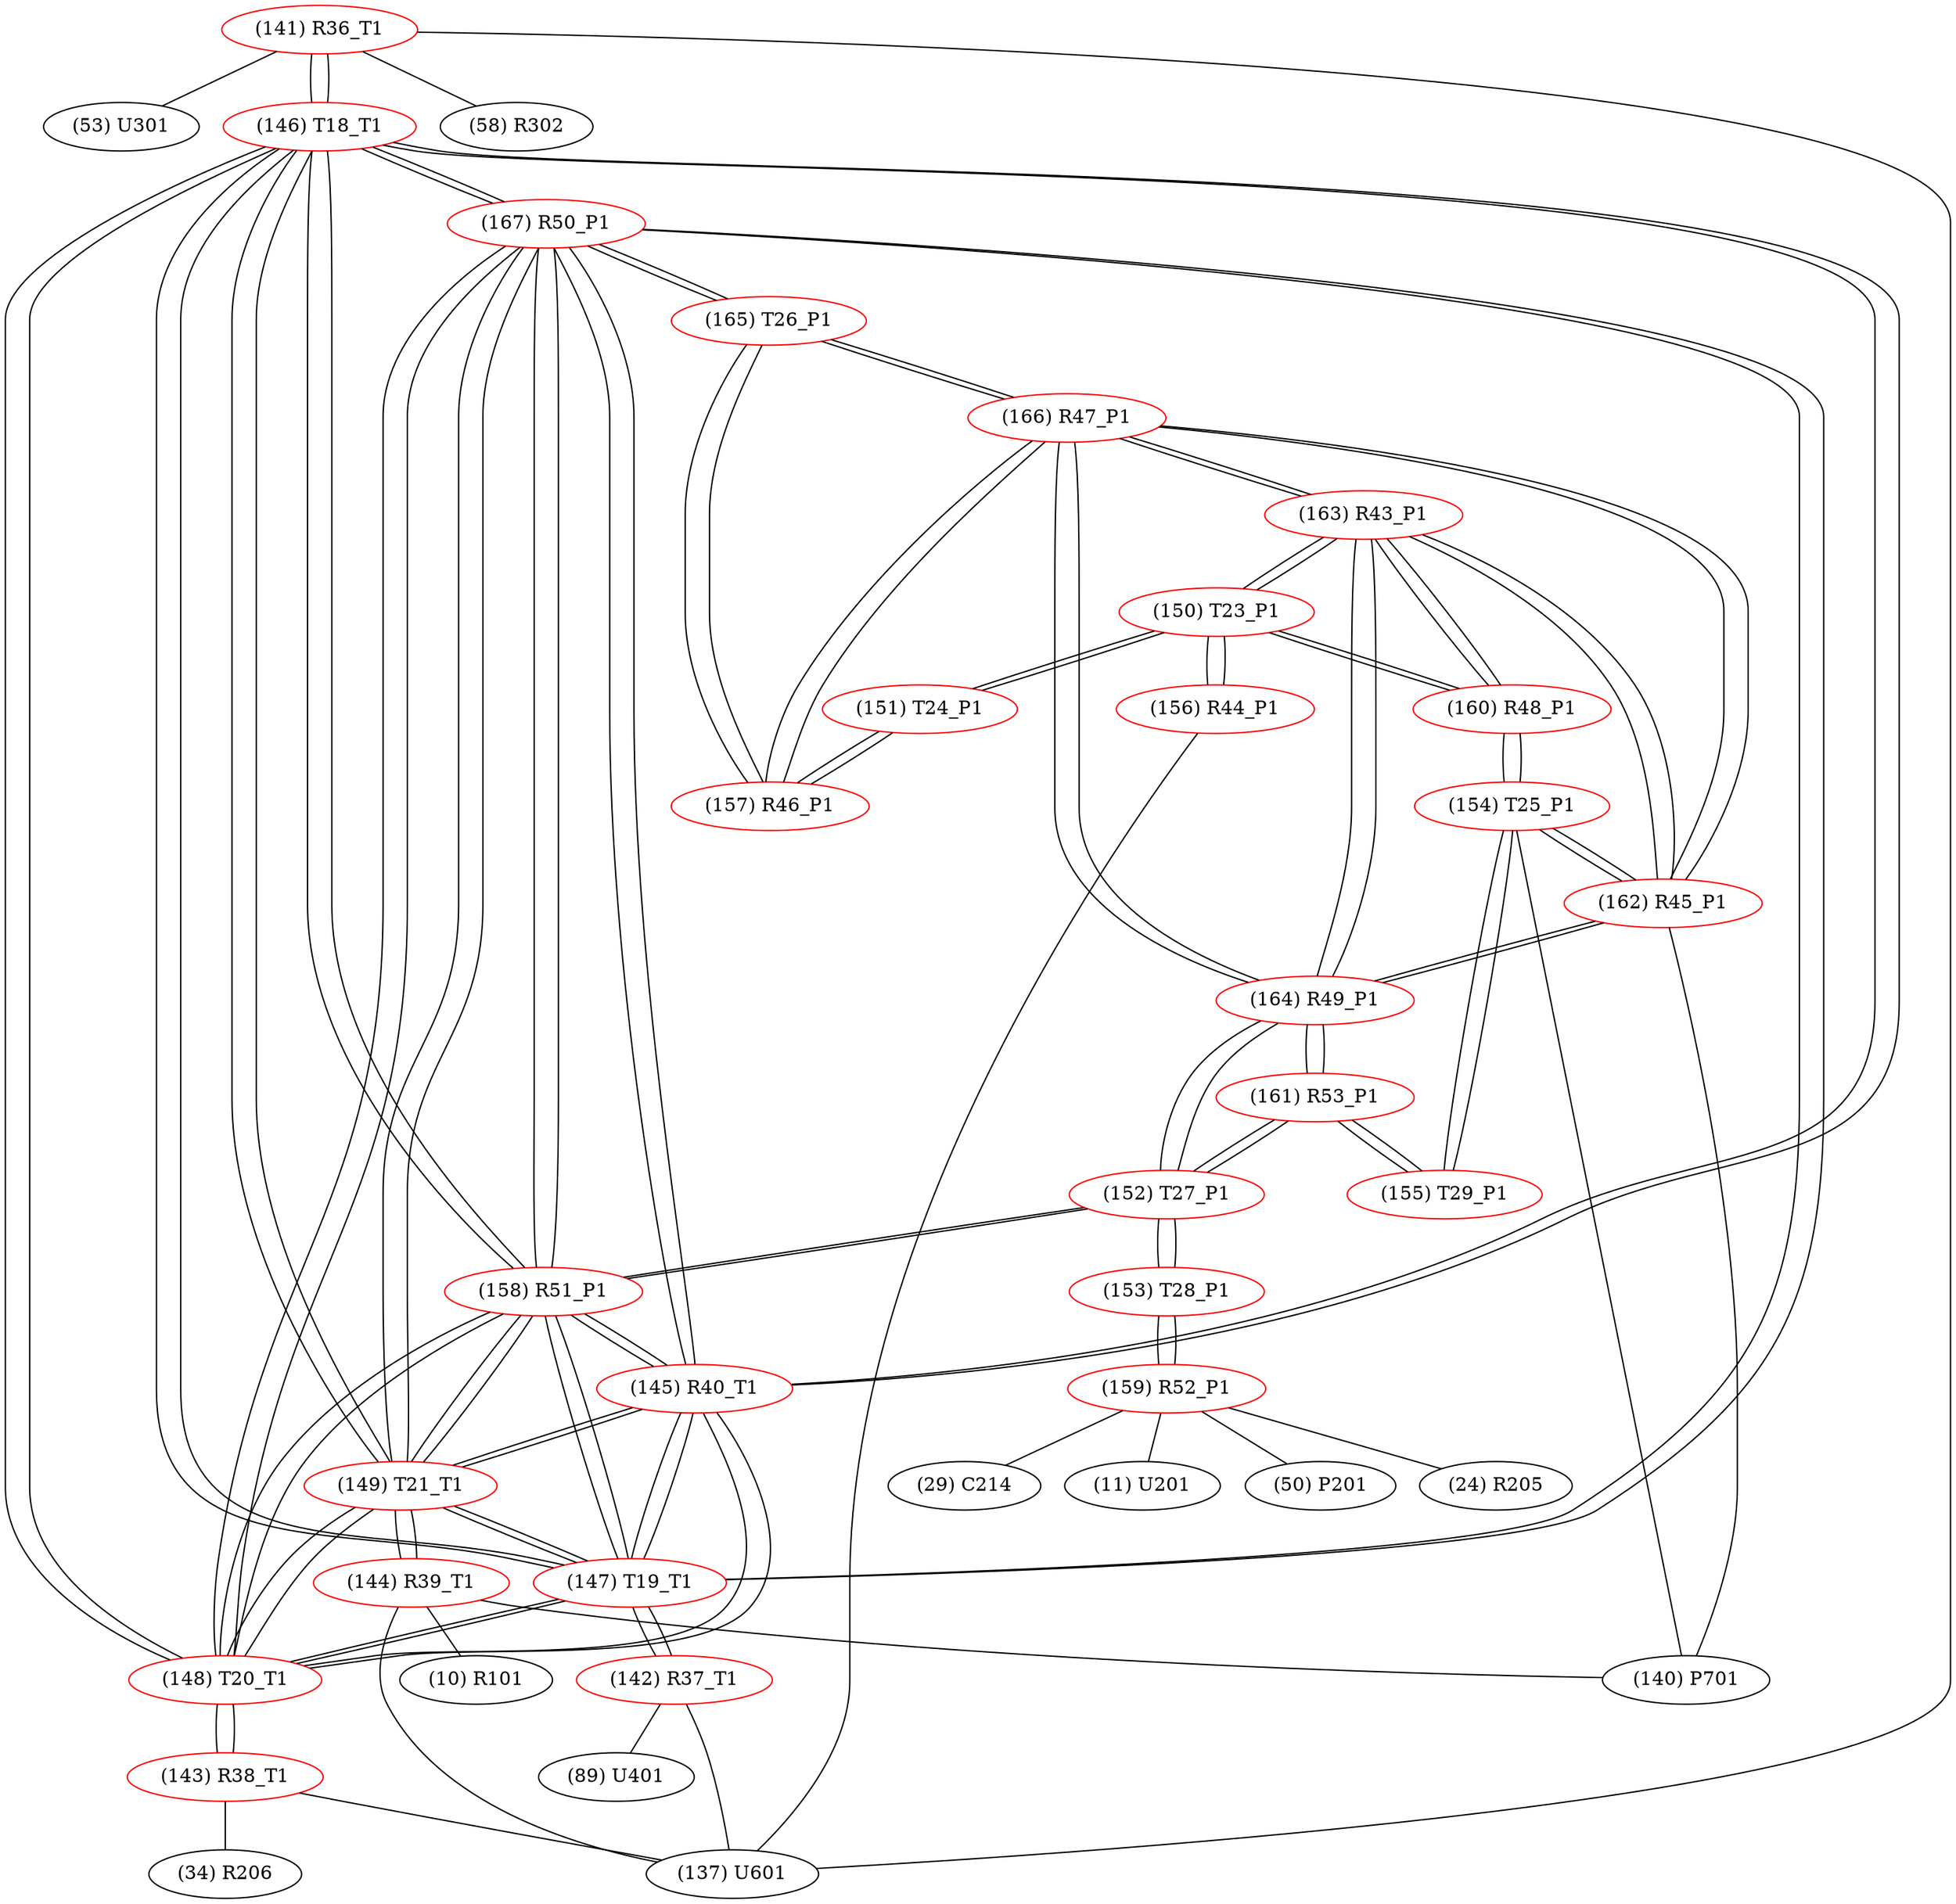 graph {
	141 [label="(141) R36_T1" color=red]
	53 [label="(53) U301"]
	137 [label="(137) U601"]
	58 [label="(58) R302"]
	146 [label="(146) T18_T1"]
	142 [label="(142) R37_T1" color=red]
	137 [label="(137) U601"]
	89 [label="(89) U401"]
	147 [label="(147) T19_T1"]
	143 [label="(143) R38_T1" color=red]
	34 [label="(34) R206"]
	137 [label="(137) U601"]
	148 [label="(148) T20_T1"]
	144 [label="(144) R39_T1" color=red]
	140 [label="(140) P701"]
	10 [label="(10) R101"]
	137 [label="(137) U601"]
	149 [label="(149) T21_T1"]
	145 [label="(145) R40_T1" color=red]
	158 [label="(158) R51_P1"]
	167 [label="(167) R50_P1"]
	146 [label="(146) T18_T1"]
	149 [label="(149) T21_T1"]
	148 [label="(148) T20_T1"]
	147 [label="(147) T19_T1"]
	146 [label="(146) T18_T1" color=red]
	141 [label="(141) R36_T1"]
	158 [label="(158) R51_P1"]
	167 [label="(167) R50_P1"]
	149 [label="(149) T21_T1"]
	148 [label="(148) T20_T1"]
	147 [label="(147) T19_T1"]
	145 [label="(145) R40_T1"]
	147 [label="(147) T19_T1" color=red]
	142 [label="(142) R37_T1"]
	158 [label="(158) R51_P1"]
	167 [label="(167) R50_P1"]
	146 [label="(146) T18_T1"]
	149 [label="(149) T21_T1"]
	148 [label="(148) T20_T1"]
	145 [label="(145) R40_T1"]
	148 [label="(148) T20_T1" color=red]
	143 [label="(143) R38_T1"]
	158 [label="(158) R51_P1"]
	167 [label="(167) R50_P1"]
	146 [label="(146) T18_T1"]
	149 [label="(149) T21_T1"]
	147 [label="(147) T19_T1"]
	145 [label="(145) R40_T1"]
	149 [label="(149) T21_T1" color=red]
	144 [label="(144) R39_T1"]
	158 [label="(158) R51_P1"]
	167 [label="(167) R50_P1"]
	146 [label="(146) T18_T1"]
	148 [label="(148) T20_T1"]
	147 [label="(147) T19_T1"]
	145 [label="(145) R40_T1"]
	150 [label="(150) T23_P1" color=red]
	160 [label="(160) R48_P1"]
	163 [label="(163) R43_P1"]
	151 [label="(151) T24_P1"]
	156 [label="(156) R44_P1"]
	151 [label="(151) T24_P1" color=red]
	157 [label="(157) R46_P1"]
	150 [label="(150) T23_P1"]
	152 [label="(152) T27_P1" color=red]
	158 [label="(158) R51_P1"]
	153 [label="(153) T28_P1"]
	161 [label="(161) R53_P1"]
	164 [label="(164) R49_P1"]
	153 [label="(153) T28_P1" color=red]
	159 [label="(159) R52_P1"]
	152 [label="(152) T27_P1"]
	154 [label="(154) T25_P1" color=red]
	155 [label="(155) T29_P1"]
	160 [label="(160) R48_P1"]
	162 [label="(162) R45_P1"]
	140 [label="(140) P701"]
	155 [label="(155) T29_P1" color=red]
	154 [label="(154) T25_P1"]
	161 [label="(161) R53_P1"]
	156 [label="(156) R44_P1" color=red]
	137 [label="(137) U601"]
	150 [label="(150) T23_P1"]
	157 [label="(157) R46_P1" color=red]
	165 [label="(165) T26_P1"]
	166 [label="(166) R47_P1"]
	151 [label="(151) T24_P1"]
	158 [label="(158) R51_P1" color=red]
	152 [label="(152) T27_P1"]
	167 [label="(167) R50_P1"]
	146 [label="(146) T18_T1"]
	149 [label="(149) T21_T1"]
	148 [label="(148) T20_T1"]
	147 [label="(147) T19_T1"]
	145 [label="(145) R40_T1"]
	159 [label="(159) R52_P1" color=red]
	24 [label="(24) R205"]
	29 [label="(29) C214"]
	11 [label="(11) U201"]
	50 [label="(50) P201"]
	153 [label="(153) T28_P1"]
	160 [label="(160) R48_P1" color=red]
	154 [label="(154) T25_P1"]
	150 [label="(150) T23_P1"]
	163 [label="(163) R43_P1"]
	161 [label="(161) R53_P1" color=red]
	155 [label="(155) T29_P1"]
	152 [label="(152) T27_P1"]
	164 [label="(164) R49_P1"]
	162 [label="(162) R45_P1" color=red]
	166 [label="(166) R47_P1"]
	163 [label="(163) R43_P1"]
	164 [label="(164) R49_P1"]
	154 [label="(154) T25_P1"]
	140 [label="(140) P701"]
	163 [label="(163) R43_P1" color=red]
	160 [label="(160) R48_P1"]
	150 [label="(150) T23_P1"]
	166 [label="(166) R47_P1"]
	162 [label="(162) R45_P1"]
	164 [label="(164) R49_P1"]
	164 [label="(164) R49_P1" color=red]
	166 [label="(166) R47_P1"]
	162 [label="(162) R45_P1"]
	163 [label="(163) R43_P1"]
	152 [label="(152) T27_P1"]
	161 [label="(161) R53_P1"]
	165 [label="(165) T26_P1" color=red]
	167 [label="(167) R50_P1"]
	157 [label="(157) R46_P1"]
	166 [label="(166) R47_P1"]
	166 [label="(166) R47_P1" color=red]
	162 [label="(162) R45_P1"]
	163 [label="(163) R43_P1"]
	164 [label="(164) R49_P1"]
	165 [label="(165) T26_P1"]
	157 [label="(157) R46_P1"]
	167 [label="(167) R50_P1" color=red]
	165 [label="(165) T26_P1"]
	158 [label="(158) R51_P1"]
	146 [label="(146) T18_T1"]
	149 [label="(149) T21_T1"]
	148 [label="(148) T20_T1"]
	147 [label="(147) T19_T1"]
	145 [label="(145) R40_T1"]
	141 -- 53
	141 -- 137
	141 -- 58
	141 -- 146
	142 -- 137
	142 -- 89
	142 -- 147
	143 -- 34
	143 -- 137
	143 -- 148
	144 -- 140
	144 -- 10
	144 -- 137
	144 -- 149
	145 -- 158
	145 -- 167
	145 -- 146
	145 -- 149
	145 -- 148
	145 -- 147
	146 -- 141
	146 -- 158
	146 -- 167
	146 -- 149
	146 -- 148
	146 -- 147
	146 -- 145
	147 -- 142
	147 -- 158
	147 -- 167
	147 -- 146
	147 -- 149
	147 -- 148
	147 -- 145
	148 -- 143
	148 -- 158
	148 -- 167
	148 -- 146
	148 -- 149
	148 -- 147
	148 -- 145
	149 -- 144
	149 -- 158
	149 -- 167
	149 -- 146
	149 -- 148
	149 -- 147
	149 -- 145
	150 -- 160
	150 -- 163
	150 -- 151
	150 -- 156
	151 -- 157
	151 -- 150
	152 -- 158
	152 -- 153
	152 -- 161
	152 -- 164
	153 -- 159
	153 -- 152
	154 -- 155
	154 -- 160
	154 -- 162
	154 -- 140
	155 -- 154
	155 -- 161
	156 -- 137
	156 -- 150
	157 -- 165
	157 -- 166
	157 -- 151
	158 -- 152
	158 -- 167
	158 -- 146
	158 -- 149
	158 -- 148
	158 -- 147
	158 -- 145
	159 -- 24
	159 -- 29
	159 -- 11
	159 -- 50
	159 -- 153
	160 -- 154
	160 -- 150
	160 -- 163
	161 -- 155
	161 -- 152
	161 -- 164
	162 -- 166
	162 -- 163
	162 -- 164
	162 -- 154
	162 -- 140
	163 -- 160
	163 -- 150
	163 -- 166
	163 -- 162
	163 -- 164
	164 -- 166
	164 -- 162
	164 -- 163
	164 -- 152
	164 -- 161
	165 -- 167
	165 -- 157
	165 -- 166
	166 -- 162
	166 -- 163
	166 -- 164
	166 -- 165
	166 -- 157
	167 -- 165
	167 -- 158
	167 -- 146
	167 -- 149
	167 -- 148
	167 -- 147
	167 -- 145
}